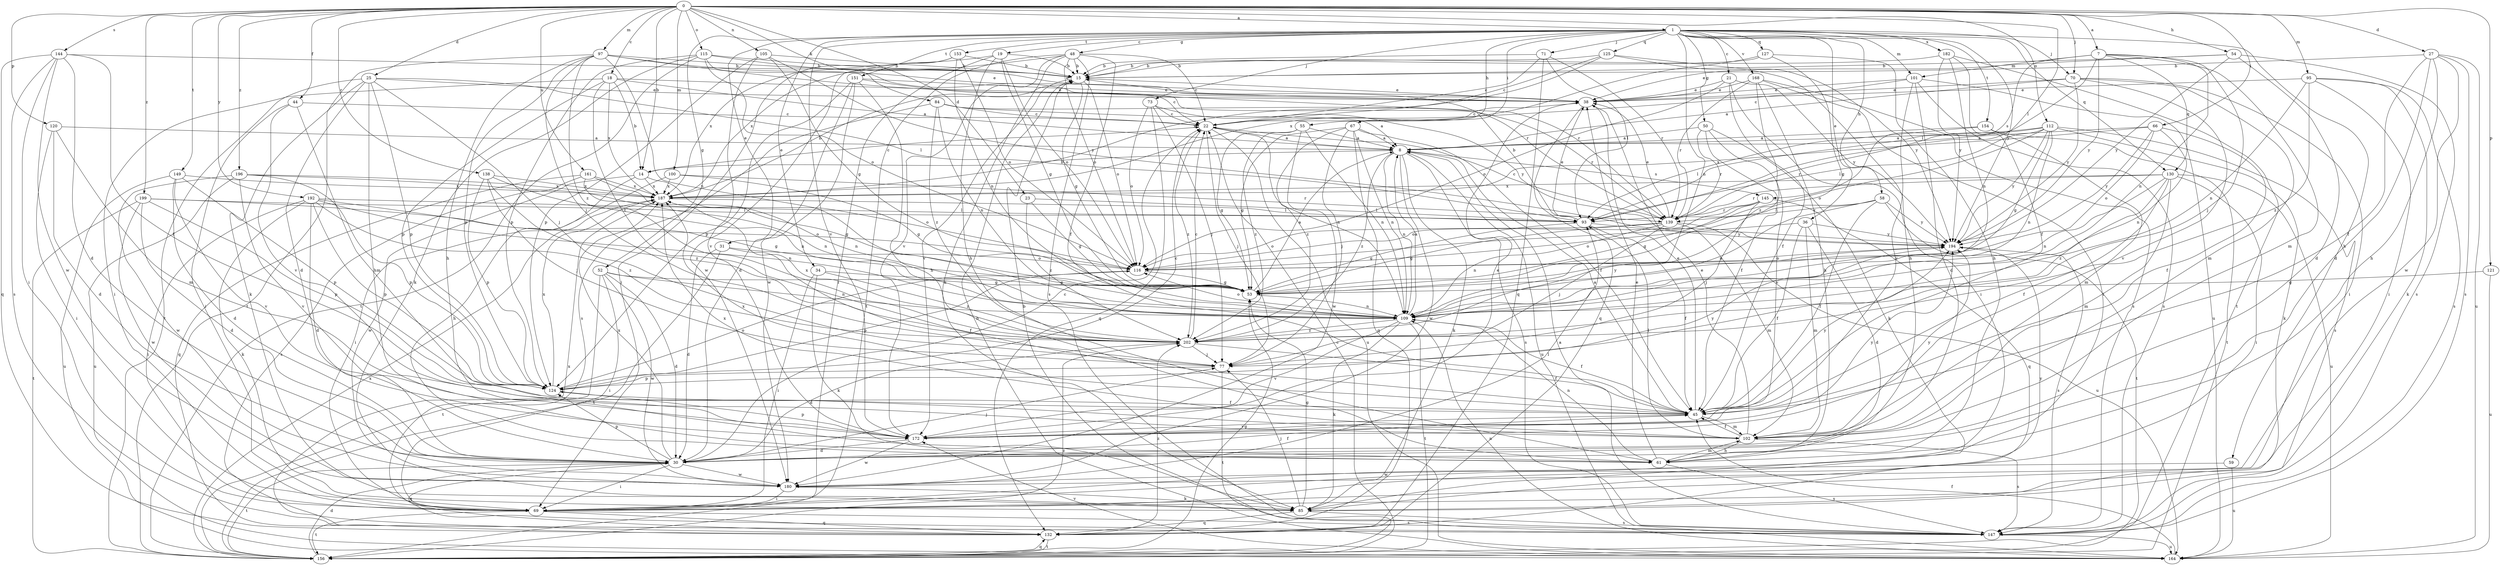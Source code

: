 strict digraph  {
0;
1;
7;
8;
14;
15;
18;
19;
21;
22;
23;
25;
27;
30;
31;
34;
36;
38;
44;
45;
48;
50;
52;
53;
54;
55;
58;
59;
61;
66;
67;
69;
70;
71;
73;
77;
84;
85;
93;
95;
97;
100;
101;
102;
105;
109;
112;
115;
116;
120;
121;
124;
125;
127;
130;
132;
138;
139;
144;
145;
147;
149;
151;
153;
154;
156;
161;
164;
168;
172;
180;
182;
187;
192;
194;
196;
199;
202;
0 -> 1  [label=a];
0 -> 7  [label=a];
0 -> 14  [label=b];
0 -> 18  [label=c];
0 -> 23  [label=d];
0 -> 25  [label=d];
0 -> 27  [label=d];
0 -> 44  [label=f];
0 -> 54  [label=h];
0 -> 66  [label=i];
0 -> 70  [label=j];
0 -> 84  [label=k];
0 -> 93  [label=l];
0 -> 95  [label=m];
0 -> 97  [label=m];
0 -> 100  [label=m];
0 -> 105  [label=n];
0 -> 112  [label=o];
0 -> 115  [label=o];
0 -> 120  [label=p];
0 -> 121  [label=p];
0 -> 138  [label=r];
0 -> 144  [label=s];
0 -> 149  [label=t];
0 -> 161  [label=u];
0 -> 192  [label=y];
0 -> 196  [label=z];
0 -> 199  [label=z];
1 -> 19  [label=c];
1 -> 21  [label=c];
1 -> 31  [label=e];
1 -> 34  [label=e];
1 -> 36  [label=e];
1 -> 48  [label=g];
1 -> 50  [label=g];
1 -> 52  [label=g];
1 -> 55  [label=h];
1 -> 58  [label=h];
1 -> 59  [label=h];
1 -> 67  [label=i];
1 -> 70  [label=j];
1 -> 71  [label=j];
1 -> 73  [label=j];
1 -> 101  [label=m];
1 -> 109  [label=n];
1 -> 125  [label=q];
1 -> 127  [label=q];
1 -> 130  [label=q];
1 -> 151  [label=t];
1 -> 153  [label=t];
1 -> 154  [label=t];
1 -> 168  [label=v];
1 -> 172  [label=v];
1 -> 182  [label=x];
1 -> 194  [label=y];
7 -> 77  [label=j];
7 -> 93  [label=l];
7 -> 101  [label=m];
7 -> 102  [label=m];
7 -> 109  [label=n];
7 -> 130  [label=q];
7 -> 145  [label=s];
7 -> 194  [label=y];
8 -> 14  [label=b];
8 -> 85  [label=k];
8 -> 109  [label=n];
8 -> 145  [label=s];
8 -> 147  [label=s];
8 -> 164  [label=u];
8 -> 180  [label=w];
8 -> 202  [label=z];
14 -> 22  [label=c];
14 -> 61  [label=h];
14 -> 109  [label=n];
14 -> 180  [label=w];
14 -> 187  [label=x];
15 -> 38  [label=e];
15 -> 53  [label=g];
15 -> 116  [label=o];
15 -> 172  [label=v];
18 -> 8  [label=a];
18 -> 14  [label=b];
18 -> 38  [label=e];
18 -> 69  [label=i];
18 -> 124  [label=p];
18 -> 187  [label=x];
18 -> 202  [label=z];
19 -> 15  [label=b];
19 -> 53  [label=g];
19 -> 61  [label=h];
19 -> 69  [label=i];
19 -> 116  [label=o];
19 -> 187  [label=x];
21 -> 38  [label=e];
21 -> 45  [label=f];
21 -> 69  [label=i];
21 -> 116  [label=o];
21 -> 194  [label=y];
22 -> 8  [label=a];
22 -> 77  [label=j];
22 -> 109  [label=n];
22 -> 164  [label=u];
22 -> 202  [label=z];
23 -> 53  [label=g];
23 -> 93  [label=l];
23 -> 202  [label=z];
25 -> 30  [label=d];
25 -> 38  [label=e];
25 -> 61  [label=h];
25 -> 77  [label=j];
25 -> 85  [label=k];
25 -> 93  [label=l];
25 -> 124  [label=p];
25 -> 156  [label=t];
27 -> 15  [label=b];
27 -> 30  [label=d];
27 -> 45  [label=f];
27 -> 61  [label=h];
27 -> 147  [label=s];
27 -> 164  [label=u];
27 -> 180  [label=w];
30 -> 22  [label=c];
30 -> 45  [label=f];
30 -> 69  [label=i];
30 -> 77  [label=j];
30 -> 124  [label=p];
30 -> 132  [label=q];
30 -> 156  [label=t];
30 -> 180  [label=w];
30 -> 187  [label=x];
31 -> 30  [label=d];
31 -> 45  [label=f];
31 -> 116  [label=o];
31 -> 156  [label=t];
34 -> 53  [label=g];
34 -> 69  [label=i];
34 -> 85  [label=k];
34 -> 202  [label=z];
36 -> 30  [label=d];
36 -> 45  [label=f];
36 -> 102  [label=m];
36 -> 116  [label=o];
36 -> 194  [label=y];
38 -> 22  [label=c];
38 -> 132  [label=q];
44 -> 22  [label=c];
44 -> 69  [label=i];
44 -> 102  [label=m];
44 -> 172  [label=v];
45 -> 8  [label=a];
45 -> 38  [label=e];
45 -> 102  [label=m];
45 -> 172  [label=v];
45 -> 187  [label=x];
45 -> 194  [label=y];
48 -> 15  [label=b];
48 -> 22  [label=c];
48 -> 45  [label=f];
48 -> 85  [label=k];
48 -> 116  [label=o];
48 -> 147  [label=s];
48 -> 156  [label=t];
48 -> 172  [label=v];
48 -> 187  [label=x];
50 -> 8  [label=a];
50 -> 45  [label=f];
50 -> 85  [label=k];
50 -> 139  [label=r];
50 -> 172  [label=v];
52 -> 30  [label=d];
52 -> 53  [label=g];
52 -> 69  [label=i];
52 -> 109  [label=n];
52 -> 156  [label=t];
52 -> 180  [label=w];
53 -> 8  [label=a];
53 -> 109  [label=n];
53 -> 194  [label=y];
54 -> 15  [label=b];
54 -> 30  [label=d];
54 -> 38  [label=e];
54 -> 147  [label=s];
54 -> 194  [label=y];
55 -> 8  [label=a];
55 -> 53  [label=g];
55 -> 109  [label=n];
55 -> 180  [label=w];
55 -> 202  [label=z];
58 -> 45  [label=f];
58 -> 93  [label=l];
58 -> 109  [label=n];
58 -> 139  [label=r];
58 -> 156  [label=t];
58 -> 194  [label=y];
59 -> 164  [label=u];
59 -> 180  [label=w];
61 -> 38  [label=e];
61 -> 102  [label=m];
61 -> 109  [label=n];
61 -> 147  [label=s];
66 -> 8  [label=a];
66 -> 45  [label=f];
66 -> 109  [label=n];
66 -> 116  [label=o];
66 -> 187  [label=x];
66 -> 194  [label=y];
67 -> 8  [label=a];
67 -> 45  [label=f];
67 -> 53  [label=g];
67 -> 77  [label=j];
67 -> 109  [label=n];
67 -> 132  [label=q];
67 -> 202  [label=z];
69 -> 132  [label=q];
69 -> 147  [label=s];
69 -> 156  [label=t];
70 -> 8  [label=a];
70 -> 38  [label=e];
70 -> 69  [label=i];
70 -> 102  [label=m];
70 -> 172  [label=v];
70 -> 194  [label=y];
71 -> 15  [label=b];
71 -> 22  [label=c];
71 -> 93  [label=l];
71 -> 132  [label=q];
71 -> 139  [label=r];
73 -> 22  [label=c];
73 -> 77  [label=j];
73 -> 116  [label=o];
73 -> 132  [label=q];
73 -> 194  [label=y];
77 -> 124  [label=p];
77 -> 156  [label=t];
84 -> 8  [label=a];
84 -> 22  [label=c];
84 -> 109  [label=n];
84 -> 139  [label=r];
84 -> 147  [label=s];
84 -> 202  [label=z];
85 -> 53  [label=g];
85 -> 77  [label=j];
85 -> 132  [label=q];
85 -> 147  [label=s];
85 -> 194  [label=y];
93 -> 15  [label=b];
93 -> 38  [label=e];
93 -> 45  [label=f];
93 -> 53  [label=g];
93 -> 194  [label=y];
95 -> 38  [label=e];
95 -> 69  [label=i];
95 -> 85  [label=k];
95 -> 109  [label=n];
95 -> 147  [label=s];
95 -> 202  [label=z];
97 -> 15  [label=b];
97 -> 38  [label=e];
97 -> 61  [label=h];
97 -> 77  [label=j];
97 -> 109  [label=n];
97 -> 124  [label=p];
97 -> 139  [label=r];
97 -> 156  [label=t];
97 -> 202  [label=z];
100 -> 53  [label=g];
100 -> 69  [label=i];
100 -> 139  [label=r];
100 -> 187  [label=x];
101 -> 22  [label=c];
101 -> 30  [label=d];
101 -> 38  [label=e];
101 -> 147  [label=s];
101 -> 164  [label=u];
101 -> 172  [label=v];
102 -> 38  [label=e];
102 -> 45  [label=f];
102 -> 61  [label=h];
102 -> 93  [label=l];
102 -> 147  [label=s];
102 -> 187  [label=x];
102 -> 194  [label=y];
105 -> 15  [label=b];
105 -> 53  [label=g];
105 -> 124  [label=p];
105 -> 172  [label=v];
105 -> 194  [label=y];
109 -> 8  [label=a];
109 -> 45  [label=f];
109 -> 85  [label=k];
109 -> 116  [label=o];
109 -> 156  [label=t];
109 -> 172  [label=v];
109 -> 202  [label=z];
112 -> 8  [label=a];
112 -> 53  [label=g];
112 -> 85  [label=k];
112 -> 93  [label=l];
112 -> 109  [label=n];
112 -> 116  [label=o];
112 -> 139  [label=r];
112 -> 147  [label=s];
112 -> 194  [label=y];
115 -> 15  [label=b];
115 -> 38  [label=e];
115 -> 85  [label=k];
115 -> 116  [label=o];
115 -> 124  [label=p];
115 -> 139  [label=r];
115 -> 156  [label=t];
116 -> 53  [label=g];
116 -> 124  [label=p];
120 -> 8  [label=a];
120 -> 30  [label=d];
120 -> 69  [label=i];
120 -> 102  [label=m];
121 -> 53  [label=g];
121 -> 164  [label=u];
124 -> 22  [label=c];
124 -> 45  [label=f];
124 -> 116  [label=o];
124 -> 187  [label=x];
124 -> 194  [label=y];
125 -> 15  [label=b];
125 -> 22  [label=c];
125 -> 61  [label=h];
125 -> 187  [label=x];
125 -> 194  [label=y];
127 -> 15  [label=b];
127 -> 53  [label=g];
127 -> 61  [label=h];
127 -> 187  [label=x];
130 -> 45  [label=f];
130 -> 69  [label=i];
130 -> 102  [label=m];
130 -> 109  [label=n];
130 -> 139  [label=r];
130 -> 164  [label=u];
130 -> 187  [label=x];
130 -> 202  [label=z];
132 -> 156  [label=t];
132 -> 187  [label=x];
132 -> 202  [label=z];
138 -> 77  [label=j];
138 -> 109  [label=n];
138 -> 124  [label=p];
138 -> 187  [label=x];
138 -> 202  [label=z];
139 -> 22  [label=c];
139 -> 38  [label=e];
139 -> 53  [label=g];
139 -> 77  [label=j];
139 -> 102  [label=m];
139 -> 109  [label=n];
139 -> 116  [label=o];
139 -> 164  [label=u];
144 -> 15  [label=b];
144 -> 30  [label=d];
144 -> 45  [label=f];
144 -> 69  [label=i];
144 -> 132  [label=q];
144 -> 147  [label=s];
144 -> 180  [label=w];
145 -> 53  [label=g];
145 -> 77  [label=j];
145 -> 116  [label=o];
145 -> 132  [label=q];
145 -> 139  [label=r];
147 -> 8  [label=a];
147 -> 15  [label=b];
147 -> 164  [label=u];
149 -> 30  [label=d];
149 -> 124  [label=p];
149 -> 164  [label=u];
149 -> 172  [label=v];
149 -> 187  [label=x];
151 -> 22  [label=c];
151 -> 30  [label=d];
151 -> 38  [label=e];
151 -> 61  [label=h];
151 -> 124  [label=p];
151 -> 180  [label=w];
153 -> 15  [label=b];
153 -> 69  [label=i];
153 -> 109  [label=n];
153 -> 116  [label=o];
153 -> 180  [label=w];
154 -> 8  [label=a];
154 -> 93  [label=l];
154 -> 102  [label=m];
154 -> 156  [label=t];
156 -> 22  [label=c];
156 -> 30  [label=d];
156 -> 53  [label=g];
156 -> 132  [label=q];
156 -> 187  [label=x];
156 -> 202  [label=z];
161 -> 109  [label=n];
161 -> 116  [label=o];
161 -> 132  [label=q];
161 -> 147  [label=s];
161 -> 187  [label=x];
164 -> 15  [label=b];
164 -> 45  [label=f];
164 -> 109  [label=n];
164 -> 172  [label=v];
168 -> 38  [label=e];
168 -> 61  [label=h];
168 -> 69  [label=i];
168 -> 139  [label=r];
168 -> 147  [label=s];
168 -> 202  [label=z];
172 -> 30  [label=d];
172 -> 38  [label=e];
172 -> 124  [label=p];
172 -> 180  [label=w];
172 -> 194  [label=y];
180 -> 69  [label=i];
180 -> 85  [label=k];
180 -> 93  [label=l];
182 -> 15  [label=b];
182 -> 45  [label=f];
182 -> 109  [label=n];
182 -> 156  [label=t];
182 -> 194  [label=y];
187 -> 15  [label=b];
187 -> 93  [label=l];
192 -> 30  [label=d];
192 -> 53  [label=g];
192 -> 69  [label=i];
192 -> 85  [label=k];
192 -> 93  [label=l];
192 -> 109  [label=n];
192 -> 124  [label=p];
192 -> 202  [label=z];
194 -> 116  [label=o];
194 -> 147  [label=s];
196 -> 53  [label=g];
196 -> 124  [label=p];
196 -> 164  [label=u];
196 -> 172  [label=v];
196 -> 180  [label=w];
196 -> 187  [label=x];
199 -> 30  [label=d];
199 -> 93  [label=l];
199 -> 116  [label=o];
199 -> 124  [label=p];
199 -> 156  [label=t];
199 -> 180  [label=w];
202 -> 22  [label=c];
202 -> 30  [label=d];
202 -> 45  [label=f];
202 -> 77  [label=j];
202 -> 187  [label=x];
}
